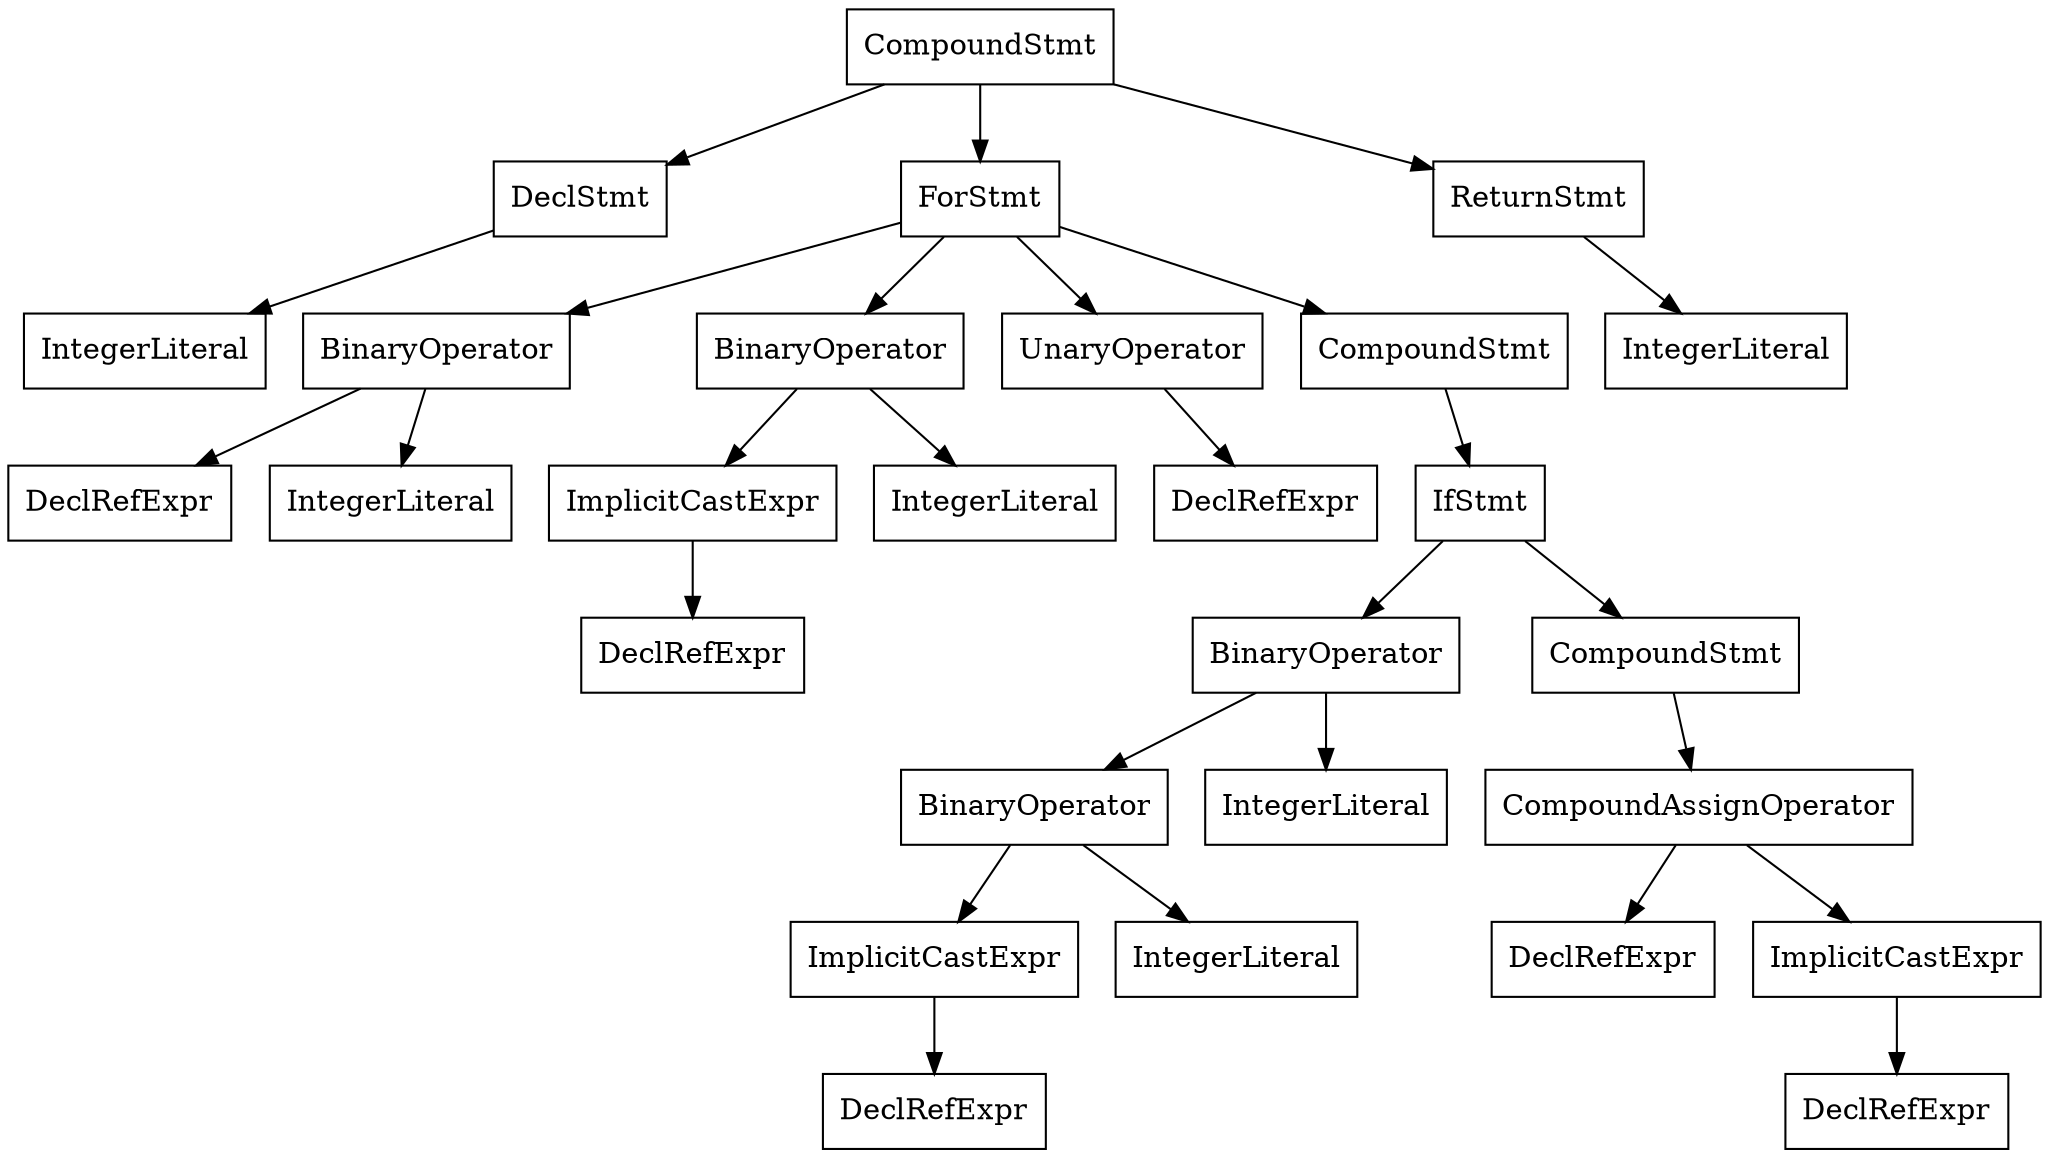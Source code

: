 digraph unnamed {

	Node0x7fda27e4d1f8 [shape=record,label="{CompoundStmt}"];
	Node0x7fda27e4d1f8 -> Node0x7fda27e4ce48;
	Node0x7fda27e4d1f8 -> Node0x7fda27e4d188;
	Node0x7fda27e4d1f8 -> Node0x7fda27e4d1e0;
	Node0x7fda27e4ce48 [shape=record,label="{DeclStmt}"];
	Node0x7fda27e4ce48 -> Node0x7fda27e4ce10;
	Node0x7fda27e4ce10 [shape=record,label="{IntegerLiteral}"];
	Node0x7fda27e4d188 [shape=record,label="{ForStmt}"];
	Node0x7fda27e4d188 -> Node0x7fda27e4cea8;
	Node0x7fda27e4d188 -> Node0x7fda27e4cf30;
	Node0x7fda27e4d188 -> Node0x7fda27e4cf80;
	Node0x7fda27e4d188 -> Node0x7fda27e4d168;
	Node0x7fda27e4cea8 [shape=record,label="{BinaryOperator}"];
	Node0x7fda27e4cea8 -> Node0x7fda27e4ce60;
	Node0x7fda27e4cea8 -> Node0x7fda27e4ce88;
	Node0x7fda27e4ce60 [shape=record,label="{DeclRefExpr}"];
	Node0x7fda27e4ce88 [shape=record,label="{IntegerLiteral}"];
	Node0x7fda27e4cf30 [shape=record,label="{BinaryOperator}"];
	Node0x7fda27e4cf30 -> Node0x7fda27e4cf18;
	Node0x7fda27e4cf30 -> Node0x7fda27e4cef8;
	Node0x7fda27e4cf18 [shape=record,label="{ImplicitCastExpr}"];
	Node0x7fda27e4cf18 -> Node0x7fda27e4ced0;
	Node0x7fda27e4ced0 [shape=record,label="{DeclRefExpr}"];
	Node0x7fda27e4cef8 [shape=record,label="{IntegerLiteral}"];
	Node0x7fda27e4cf80 [shape=record,label="{UnaryOperator}"];
	Node0x7fda27e4cf80 -> Node0x7fda27e4cf58;
	Node0x7fda27e4cf58 [shape=record,label="{DeclRefExpr}"];
	Node0x7fda27e4d168 [shape=record,label="{CompoundStmt}"];
	Node0x7fda27e4d168 -> Node0x7fda27e4d130;
	Node0x7fda27e4d130 [shape=record,label="{IfStmt}"];
	Node0x7fda27e4d130 -> Node0x7fda27e4d048;
	Node0x7fda27e4d130 -> Node0x7fda27e4d110;
	Node0x7fda27e4d048 [shape=record,label="{BinaryOperator}"];
	Node0x7fda27e4d048 -> Node0x7fda27e4d000;
	Node0x7fda27e4d048 -> Node0x7fda27e4d028;
	Node0x7fda27e4d000 [shape=record,label="{BinaryOperator}"];
	Node0x7fda27e4d000 -> Node0x7fda27e4cfe8;
	Node0x7fda27e4d000 -> Node0x7fda27e4cfc8;
	Node0x7fda27e4cfe8 [shape=record,label="{ImplicitCastExpr}"];
	Node0x7fda27e4cfe8 -> Node0x7fda27e4cfa0;
	Node0x7fda27e4cfa0 [shape=record,label="{DeclRefExpr}"];
	Node0x7fda27e4cfc8 [shape=record,label="{IntegerLiteral}"];
	Node0x7fda27e4d028 [shape=record,label="{IntegerLiteral}"];
	Node0x7fda27e4d110 [shape=record,label="{CompoundStmt}"];
	Node0x7fda27e4d110 -> Node0x7fda27e4d0d8;
	Node0x7fda27e4d0d8 [shape=record,label="{CompoundAssignOperator}"];
	Node0x7fda27e4d0d8 -> Node0x7fda27e4d070;
	Node0x7fda27e4d0d8 -> Node0x7fda27e4d0c0;
	Node0x7fda27e4d070 [shape=record,label="{DeclRefExpr}"];
	Node0x7fda27e4d0c0 [shape=record,label="{ImplicitCastExpr}"];
	Node0x7fda27e4d0c0 -> Node0x7fda27e4d098;
	Node0x7fda27e4d098 [shape=record,label="{DeclRefExpr}"];
	Node0x7fda27e4d1e0 [shape=record,label="{ReturnStmt}"];
	Node0x7fda27e4d1e0 -> Node0x7fda27e4d1c0;
	Node0x7fda27e4d1c0 [shape=record,label="{IntegerLiteral}"];
}
